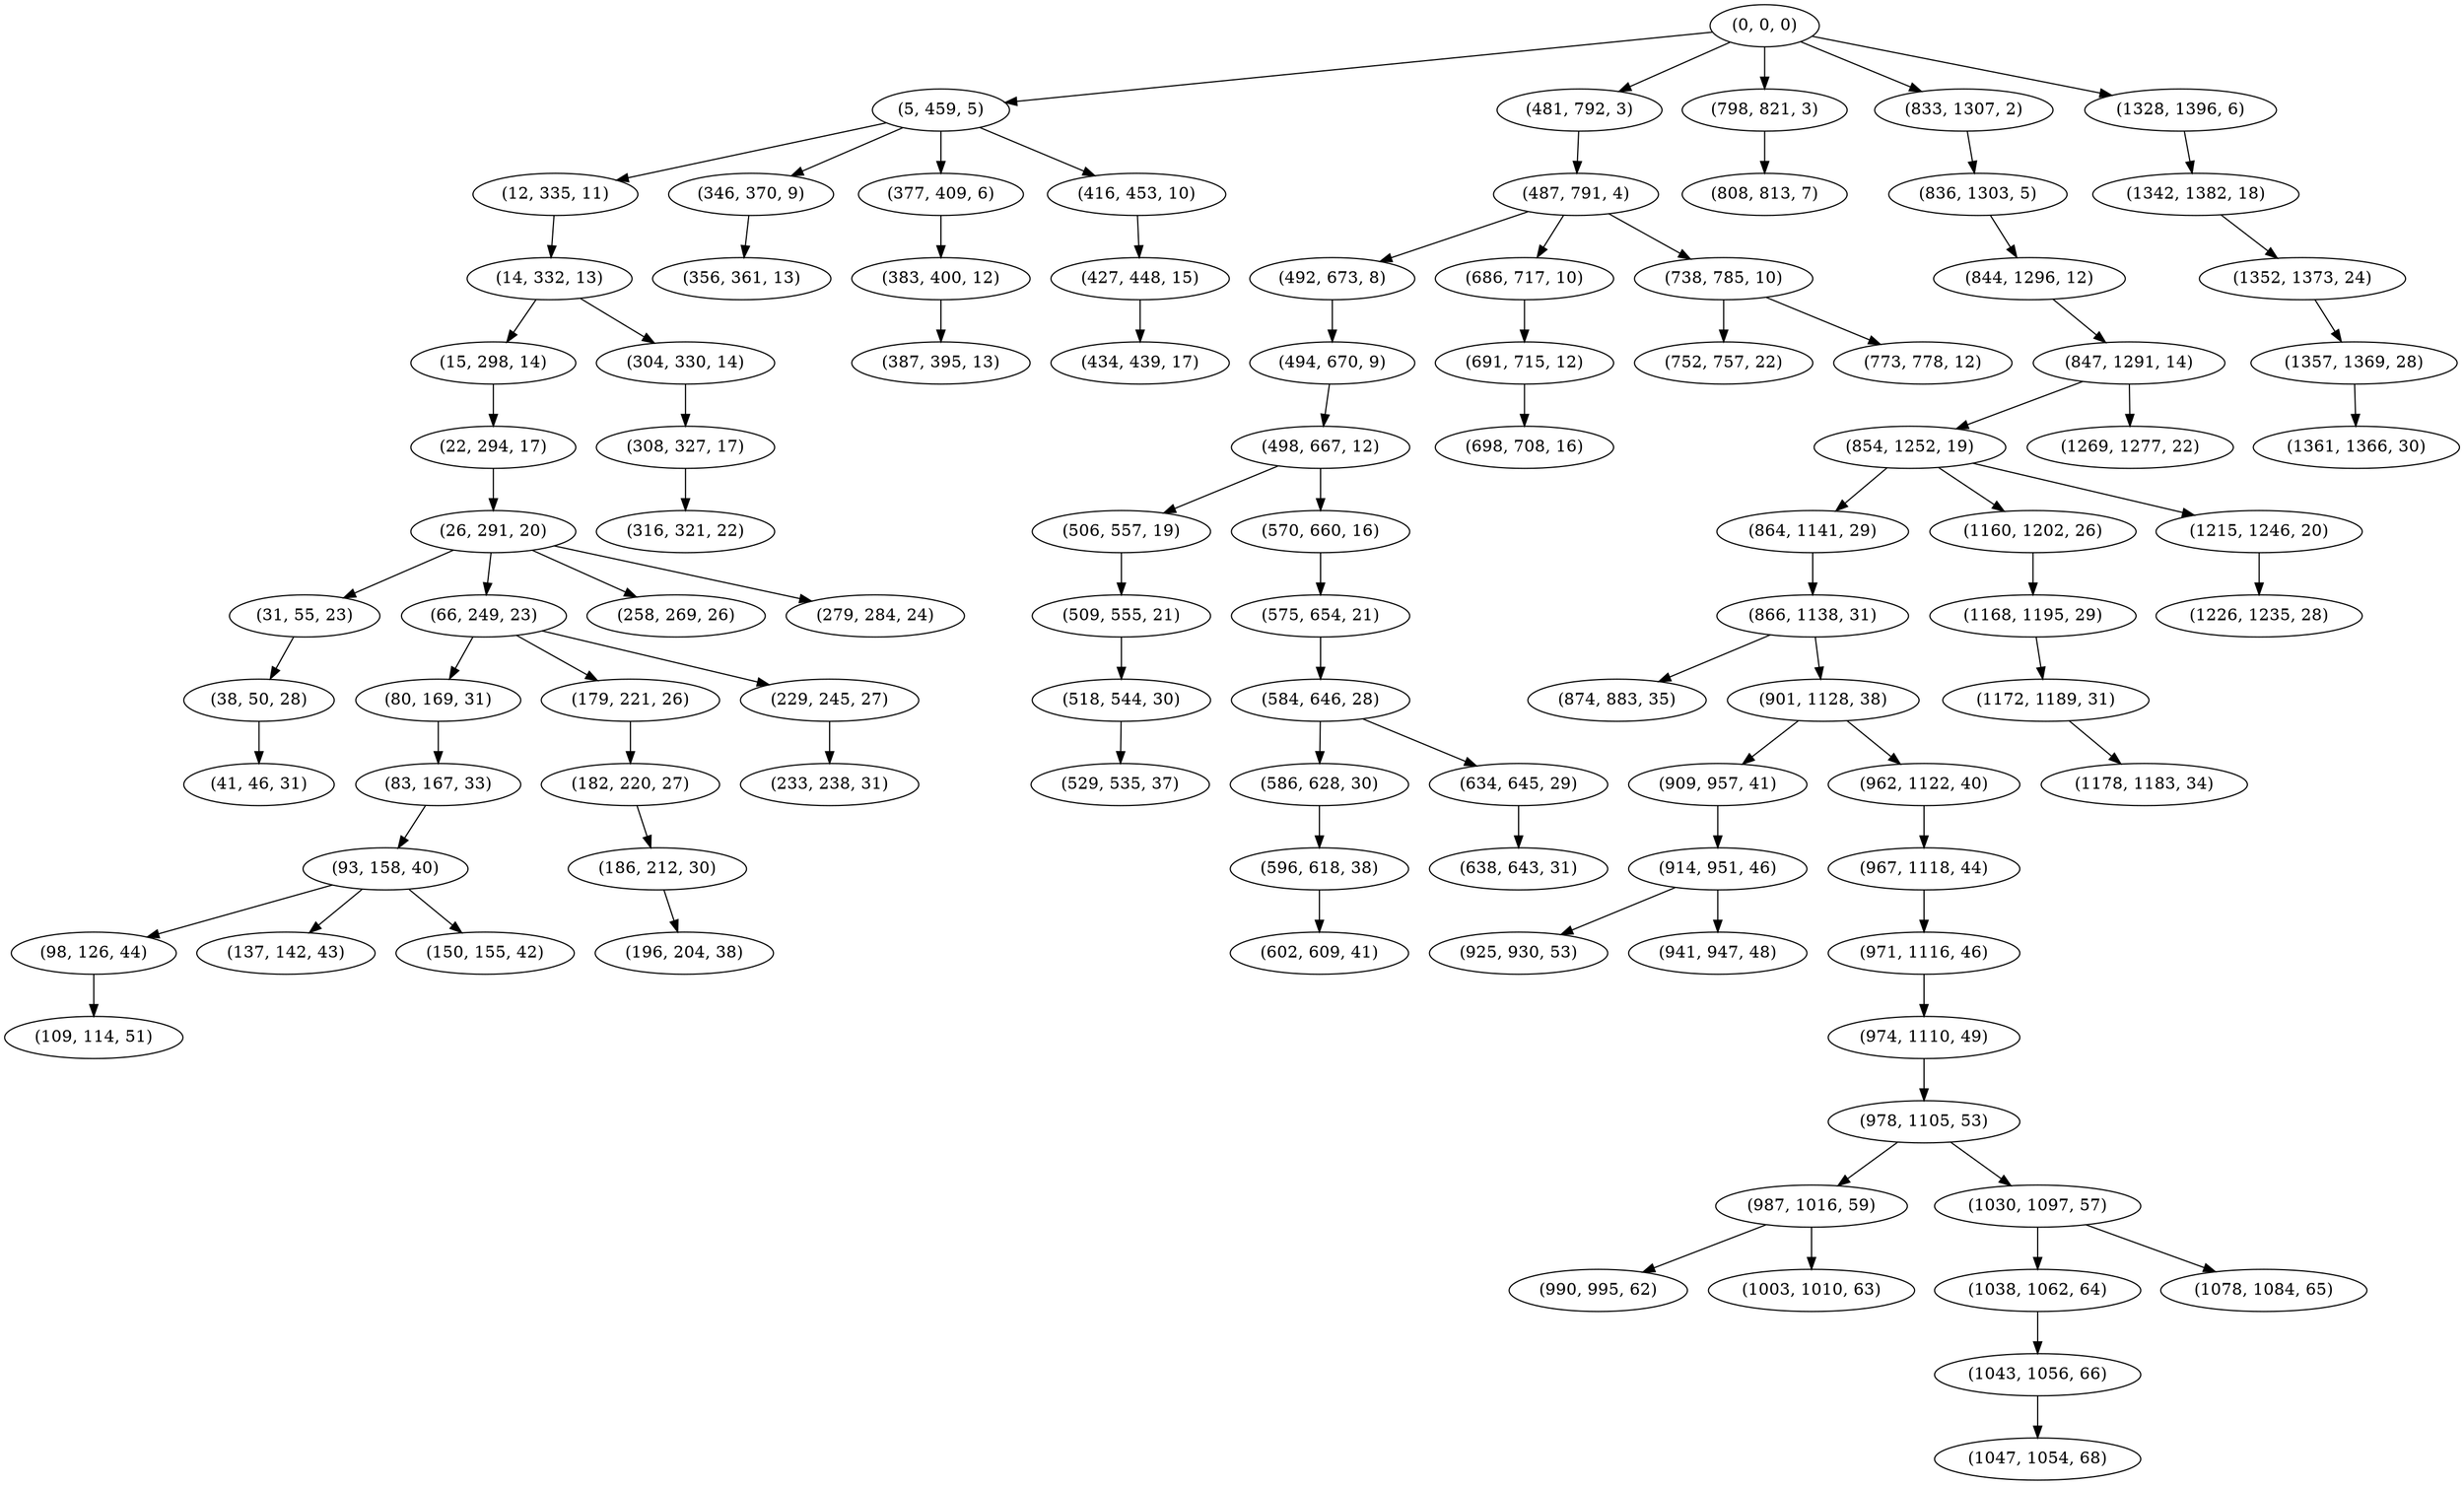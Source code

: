 digraph tree {
    "(0, 0, 0)";
    "(5, 459, 5)";
    "(12, 335, 11)";
    "(14, 332, 13)";
    "(15, 298, 14)";
    "(22, 294, 17)";
    "(26, 291, 20)";
    "(31, 55, 23)";
    "(38, 50, 28)";
    "(41, 46, 31)";
    "(66, 249, 23)";
    "(80, 169, 31)";
    "(83, 167, 33)";
    "(93, 158, 40)";
    "(98, 126, 44)";
    "(109, 114, 51)";
    "(137, 142, 43)";
    "(150, 155, 42)";
    "(179, 221, 26)";
    "(182, 220, 27)";
    "(186, 212, 30)";
    "(196, 204, 38)";
    "(229, 245, 27)";
    "(233, 238, 31)";
    "(258, 269, 26)";
    "(279, 284, 24)";
    "(304, 330, 14)";
    "(308, 327, 17)";
    "(316, 321, 22)";
    "(346, 370, 9)";
    "(356, 361, 13)";
    "(377, 409, 6)";
    "(383, 400, 12)";
    "(387, 395, 13)";
    "(416, 453, 10)";
    "(427, 448, 15)";
    "(434, 439, 17)";
    "(481, 792, 3)";
    "(487, 791, 4)";
    "(492, 673, 8)";
    "(494, 670, 9)";
    "(498, 667, 12)";
    "(506, 557, 19)";
    "(509, 555, 21)";
    "(518, 544, 30)";
    "(529, 535, 37)";
    "(570, 660, 16)";
    "(575, 654, 21)";
    "(584, 646, 28)";
    "(586, 628, 30)";
    "(596, 618, 38)";
    "(602, 609, 41)";
    "(634, 645, 29)";
    "(638, 643, 31)";
    "(686, 717, 10)";
    "(691, 715, 12)";
    "(698, 708, 16)";
    "(738, 785, 10)";
    "(752, 757, 22)";
    "(773, 778, 12)";
    "(798, 821, 3)";
    "(808, 813, 7)";
    "(833, 1307, 2)";
    "(836, 1303, 5)";
    "(844, 1296, 12)";
    "(847, 1291, 14)";
    "(854, 1252, 19)";
    "(864, 1141, 29)";
    "(866, 1138, 31)";
    "(874, 883, 35)";
    "(901, 1128, 38)";
    "(909, 957, 41)";
    "(914, 951, 46)";
    "(925, 930, 53)";
    "(941, 947, 48)";
    "(962, 1122, 40)";
    "(967, 1118, 44)";
    "(971, 1116, 46)";
    "(974, 1110, 49)";
    "(978, 1105, 53)";
    "(987, 1016, 59)";
    "(990, 995, 62)";
    "(1003, 1010, 63)";
    "(1030, 1097, 57)";
    "(1038, 1062, 64)";
    "(1043, 1056, 66)";
    "(1047, 1054, 68)";
    "(1078, 1084, 65)";
    "(1160, 1202, 26)";
    "(1168, 1195, 29)";
    "(1172, 1189, 31)";
    "(1178, 1183, 34)";
    "(1215, 1246, 20)";
    "(1226, 1235, 28)";
    "(1269, 1277, 22)";
    "(1328, 1396, 6)";
    "(1342, 1382, 18)";
    "(1352, 1373, 24)";
    "(1357, 1369, 28)";
    "(1361, 1366, 30)";
    "(0, 0, 0)" -> "(5, 459, 5)";
    "(0, 0, 0)" -> "(481, 792, 3)";
    "(0, 0, 0)" -> "(798, 821, 3)";
    "(0, 0, 0)" -> "(833, 1307, 2)";
    "(0, 0, 0)" -> "(1328, 1396, 6)";
    "(5, 459, 5)" -> "(12, 335, 11)";
    "(5, 459, 5)" -> "(346, 370, 9)";
    "(5, 459, 5)" -> "(377, 409, 6)";
    "(5, 459, 5)" -> "(416, 453, 10)";
    "(12, 335, 11)" -> "(14, 332, 13)";
    "(14, 332, 13)" -> "(15, 298, 14)";
    "(14, 332, 13)" -> "(304, 330, 14)";
    "(15, 298, 14)" -> "(22, 294, 17)";
    "(22, 294, 17)" -> "(26, 291, 20)";
    "(26, 291, 20)" -> "(31, 55, 23)";
    "(26, 291, 20)" -> "(66, 249, 23)";
    "(26, 291, 20)" -> "(258, 269, 26)";
    "(26, 291, 20)" -> "(279, 284, 24)";
    "(31, 55, 23)" -> "(38, 50, 28)";
    "(38, 50, 28)" -> "(41, 46, 31)";
    "(66, 249, 23)" -> "(80, 169, 31)";
    "(66, 249, 23)" -> "(179, 221, 26)";
    "(66, 249, 23)" -> "(229, 245, 27)";
    "(80, 169, 31)" -> "(83, 167, 33)";
    "(83, 167, 33)" -> "(93, 158, 40)";
    "(93, 158, 40)" -> "(98, 126, 44)";
    "(93, 158, 40)" -> "(137, 142, 43)";
    "(93, 158, 40)" -> "(150, 155, 42)";
    "(98, 126, 44)" -> "(109, 114, 51)";
    "(179, 221, 26)" -> "(182, 220, 27)";
    "(182, 220, 27)" -> "(186, 212, 30)";
    "(186, 212, 30)" -> "(196, 204, 38)";
    "(229, 245, 27)" -> "(233, 238, 31)";
    "(304, 330, 14)" -> "(308, 327, 17)";
    "(308, 327, 17)" -> "(316, 321, 22)";
    "(346, 370, 9)" -> "(356, 361, 13)";
    "(377, 409, 6)" -> "(383, 400, 12)";
    "(383, 400, 12)" -> "(387, 395, 13)";
    "(416, 453, 10)" -> "(427, 448, 15)";
    "(427, 448, 15)" -> "(434, 439, 17)";
    "(481, 792, 3)" -> "(487, 791, 4)";
    "(487, 791, 4)" -> "(492, 673, 8)";
    "(487, 791, 4)" -> "(686, 717, 10)";
    "(487, 791, 4)" -> "(738, 785, 10)";
    "(492, 673, 8)" -> "(494, 670, 9)";
    "(494, 670, 9)" -> "(498, 667, 12)";
    "(498, 667, 12)" -> "(506, 557, 19)";
    "(498, 667, 12)" -> "(570, 660, 16)";
    "(506, 557, 19)" -> "(509, 555, 21)";
    "(509, 555, 21)" -> "(518, 544, 30)";
    "(518, 544, 30)" -> "(529, 535, 37)";
    "(570, 660, 16)" -> "(575, 654, 21)";
    "(575, 654, 21)" -> "(584, 646, 28)";
    "(584, 646, 28)" -> "(586, 628, 30)";
    "(584, 646, 28)" -> "(634, 645, 29)";
    "(586, 628, 30)" -> "(596, 618, 38)";
    "(596, 618, 38)" -> "(602, 609, 41)";
    "(634, 645, 29)" -> "(638, 643, 31)";
    "(686, 717, 10)" -> "(691, 715, 12)";
    "(691, 715, 12)" -> "(698, 708, 16)";
    "(738, 785, 10)" -> "(752, 757, 22)";
    "(738, 785, 10)" -> "(773, 778, 12)";
    "(798, 821, 3)" -> "(808, 813, 7)";
    "(833, 1307, 2)" -> "(836, 1303, 5)";
    "(836, 1303, 5)" -> "(844, 1296, 12)";
    "(844, 1296, 12)" -> "(847, 1291, 14)";
    "(847, 1291, 14)" -> "(854, 1252, 19)";
    "(847, 1291, 14)" -> "(1269, 1277, 22)";
    "(854, 1252, 19)" -> "(864, 1141, 29)";
    "(854, 1252, 19)" -> "(1160, 1202, 26)";
    "(854, 1252, 19)" -> "(1215, 1246, 20)";
    "(864, 1141, 29)" -> "(866, 1138, 31)";
    "(866, 1138, 31)" -> "(874, 883, 35)";
    "(866, 1138, 31)" -> "(901, 1128, 38)";
    "(901, 1128, 38)" -> "(909, 957, 41)";
    "(901, 1128, 38)" -> "(962, 1122, 40)";
    "(909, 957, 41)" -> "(914, 951, 46)";
    "(914, 951, 46)" -> "(925, 930, 53)";
    "(914, 951, 46)" -> "(941, 947, 48)";
    "(962, 1122, 40)" -> "(967, 1118, 44)";
    "(967, 1118, 44)" -> "(971, 1116, 46)";
    "(971, 1116, 46)" -> "(974, 1110, 49)";
    "(974, 1110, 49)" -> "(978, 1105, 53)";
    "(978, 1105, 53)" -> "(987, 1016, 59)";
    "(978, 1105, 53)" -> "(1030, 1097, 57)";
    "(987, 1016, 59)" -> "(990, 995, 62)";
    "(987, 1016, 59)" -> "(1003, 1010, 63)";
    "(1030, 1097, 57)" -> "(1038, 1062, 64)";
    "(1030, 1097, 57)" -> "(1078, 1084, 65)";
    "(1038, 1062, 64)" -> "(1043, 1056, 66)";
    "(1043, 1056, 66)" -> "(1047, 1054, 68)";
    "(1160, 1202, 26)" -> "(1168, 1195, 29)";
    "(1168, 1195, 29)" -> "(1172, 1189, 31)";
    "(1172, 1189, 31)" -> "(1178, 1183, 34)";
    "(1215, 1246, 20)" -> "(1226, 1235, 28)";
    "(1328, 1396, 6)" -> "(1342, 1382, 18)";
    "(1342, 1382, 18)" -> "(1352, 1373, 24)";
    "(1352, 1373, 24)" -> "(1357, 1369, 28)";
    "(1357, 1369, 28)" -> "(1361, 1366, 30)";
}
